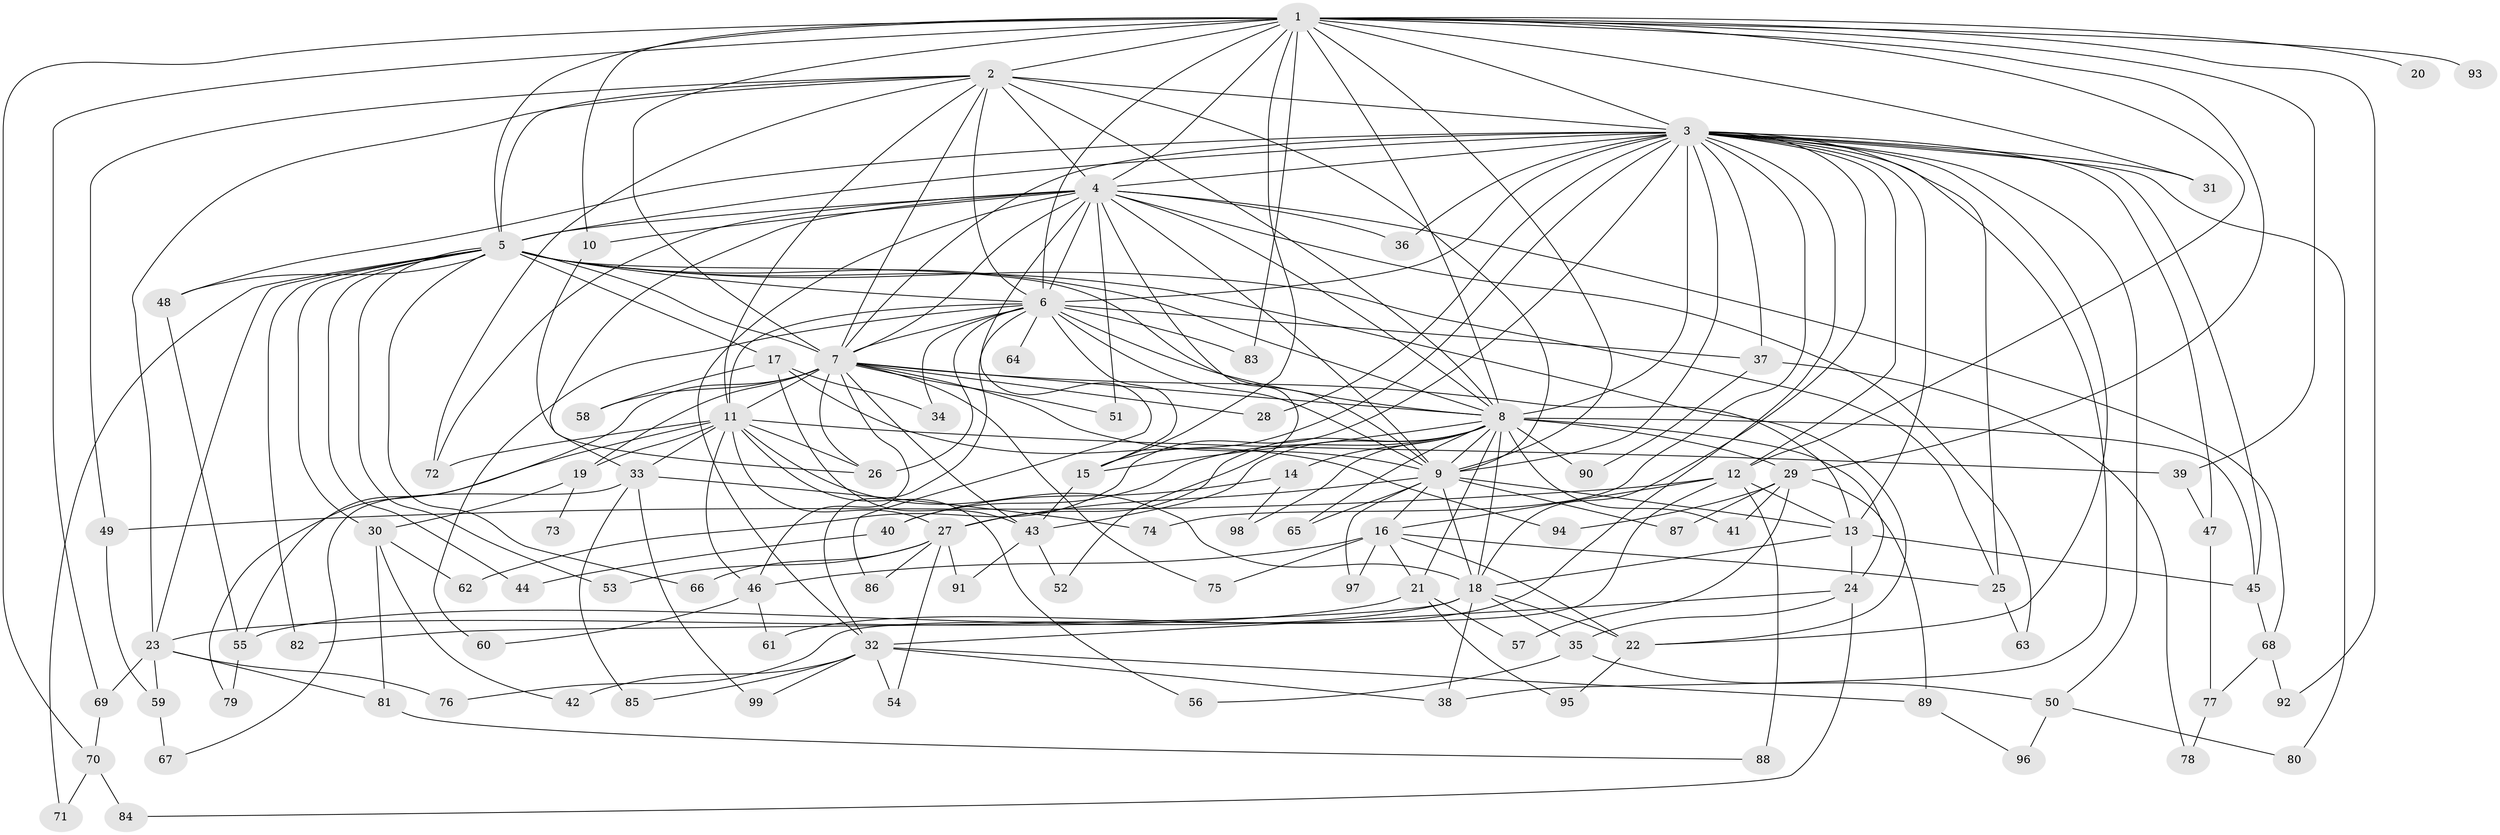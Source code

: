 // original degree distribution, {25: 0.014184397163120567, 14: 0.014184397163120567, 33: 0.0070921985815602835, 16: 0.0070921985815602835, 18: 0.014184397163120567, 20: 0.014184397163120567, 27: 0.0070921985815602835, 3: 0.18439716312056736, 7: 0.014184397163120567, 4: 0.09929078014184398, 2: 0.5106382978723404, 8: 0.0070921985815602835, 6: 0.03546099290780142, 5: 0.06382978723404255, 9: 0.0070921985815602835}
// Generated by graph-tools (version 1.1) at 2025/49/03/04/25 22:49:29]
// undirected, 99 vertices, 233 edges
graph export_dot {
  node [color=gray90,style=filled];
  1;
  2;
  3;
  4;
  5;
  6;
  7;
  8;
  9;
  10;
  11;
  12;
  13;
  14;
  15;
  16;
  17;
  18;
  19;
  20;
  21;
  22;
  23;
  24;
  25;
  26;
  27;
  28;
  29;
  30;
  31;
  32;
  33;
  34;
  35;
  36;
  37;
  38;
  39;
  40;
  41;
  42;
  43;
  44;
  45;
  46;
  47;
  48;
  49;
  50;
  51;
  52;
  53;
  54;
  55;
  56;
  57;
  58;
  59;
  60;
  61;
  62;
  63;
  64;
  65;
  66;
  67;
  68;
  69;
  70;
  71;
  72;
  73;
  74;
  75;
  76;
  77;
  78;
  79;
  80;
  81;
  82;
  83;
  84;
  85;
  86;
  87;
  88;
  89;
  90;
  91;
  92;
  93;
  94;
  95;
  96;
  97;
  98;
  99;
  1 -- 2 [weight=1.0];
  1 -- 3 [weight=1.0];
  1 -- 4 [weight=2.0];
  1 -- 5 [weight=2.0];
  1 -- 6 [weight=1.0];
  1 -- 7 [weight=1.0];
  1 -- 8 [weight=1.0];
  1 -- 9 [weight=1.0];
  1 -- 10 [weight=1.0];
  1 -- 12 [weight=1.0];
  1 -- 15 [weight=1.0];
  1 -- 20 [weight=1.0];
  1 -- 29 [weight=1.0];
  1 -- 31 [weight=1.0];
  1 -- 39 [weight=1.0];
  1 -- 69 [weight=1.0];
  1 -- 70 [weight=1.0];
  1 -- 83 [weight=1.0];
  1 -- 92 [weight=1.0];
  1 -- 93 [weight=1.0];
  2 -- 3 [weight=2.0];
  2 -- 4 [weight=2.0];
  2 -- 5 [weight=1.0];
  2 -- 6 [weight=1.0];
  2 -- 7 [weight=1.0];
  2 -- 8 [weight=1.0];
  2 -- 9 [weight=1.0];
  2 -- 11 [weight=1.0];
  2 -- 23 [weight=1.0];
  2 -- 49 [weight=1.0];
  2 -- 72 [weight=1.0];
  3 -- 4 [weight=2.0];
  3 -- 5 [weight=2.0];
  3 -- 6 [weight=1.0];
  3 -- 7 [weight=2.0];
  3 -- 8 [weight=2.0];
  3 -- 9 [weight=2.0];
  3 -- 12 [weight=1.0];
  3 -- 13 [weight=1.0];
  3 -- 15 [weight=1.0];
  3 -- 18 [weight=1.0];
  3 -- 22 [weight=1.0];
  3 -- 25 [weight=1.0];
  3 -- 28 [weight=1.0];
  3 -- 31 [weight=1.0];
  3 -- 36 [weight=1.0];
  3 -- 37 [weight=1.0];
  3 -- 38 [weight=1.0];
  3 -- 45 [weight=1.0];
  3 -- 47 [weight=1.0];
  3 -- 48 [weight=1.0];
  3 -- 50 [weight=1.0];
  3 -- 61 [weight=1.0];
  3 -- 62 [weight=1.0];
  3 -- 74 [weight=1.0];
  3 -- 80 [weight=1.0];
  4 -- 5 [weight=2.0];
  4 -- 6 [weight=3.0];
  4 -- 7 [weight=2.0];
  4 -- 8 [weight=3.0];
  4 -- 9 [weight=3.0];
  4 -- 10 [weight=1.0];
  4 -- 32 [weight=2.0];
  4 -- 33 [weight=1.0];
  4 -- 36 [weight=1.0];
  4 -- 51 [weight=1.0];
  4 -- 52 [weight=1.0];
  4 -- 63 [weight=1.0];
  4 -- 68 [weight=1.0];
  4 -- 72 [weight=1.0];
  4 -- 86 [weight=1.0];
  5 -- 6 [weight=1.0];
  5 -- 7 [weight=2.0];
  5 -- 8 [weight=1.0];
  5 -- 9 [weight=1.0];
  5 -- 17 [weight=1.0];
  5 -- 22 [weight=1.0];
  5 -- 23 [weight=1.0];
  5 -- 25 [weight=2.0];
  5 -- 30 [weight=1.0];
  5 -- 44 [weight=1.0];
  5 -- 48 [weight=1.0];
  5 -- 53 [weight=1.0];
  5 -- 66 [weight=1.0];
  5 -- 71 [weight=1.0];
  5 -- 82 [weight=1.0];
  6 -- 7 [weight=1.0];
  6 -- 8 [weight=1.0];
  6 -- 9 [weight=1.0];
  6 -- 11 [weight=1.0];
  6 -- 15 [weight=1.0];
  6 -- 26 [weight=1.0];
  6 -- 32 [weight=1.0];
  6 -- 34 [weight=1.0];
  6 -- 37 [weight=1.0];
  6 -- 60 [weight=1.0];
  6 -- 64 [weight=1.0];
  6 -- 83 [weight=1.0];
  7 -- 8 [weight=1.0];
  7 -- 9 [weight=1.0];
  7 -- 11 [weight=1.0];
  7 -- 13 [weight=1.0];
  7 -- 19 [weight=1.0];
  7 -- 26 [weight=1.0];
  7 -- 28 [weight=1.0];
  7 -- 43 [weight=1.0];
  7 -- 46 [weight=1.0];
  7 -- 51 [weight=2.0];
  7 -- 55 [weight=1.0];
  7 -- 58 [weight=1.0];
  7 -- 75 [weight=1.0];
  8 -- 9 [weight=1.0];
  8 -- 14 [weight=1.0];
  8 -- 15 [weight=1.0];
  8 -- 18 [weight=1.0];
  8 -- 21 [weight=1.0];
  8 -- 24 [weight=1.0];
  8 -- 27 [weight=2.0];
  8 -- 29 [weight=1.0];
  8 -- 40 [weight=1.0];
  8 -- 41 [weight=1.0];
  8 -- 43 [weight=1.0];
  8 -- 45 [weight=2.0];
  8 -- 65 [weight=1.0];
  8 -- 90 [weight=1.0];
  8 -- 98 [weight=1.0];
  9 -- 13 [weight=1.0];
  9 -- 16 [weight=1.0];
  9 -- 18 [weight=1.0];
  9 -- 27 [weight=1.0];
  9 -- 65 [weight=1.0];
  9 -- 87 [weight=1.0];
  9 -- 97 [weight=1.0];
  10 -- 26 [weight=1.0];
  11 -- 18 [weight=2.0];
  11 -- 19 [weight=1.0];
  11 -- 26 [weight=1.0];
  11 -- 27 [weight=1.0];
  11 -- 33 [weight=1.0];
  11 -- 39 [weight=1.0];
  11 -- 46 [weight=1.0];
  11 -- 56 [weight=1.0];
  11 -- 72 [weight=1.0];
  11 -- 79 [weight=1.0];
  12 -- 13 [weight=1.0];
  12 -- 16 [weight=1.0];
  12 -- 49 [weight=1.0];
  12 -- 76 [weight=1.0];
  12 -- 88 [weight=1.0];
  13 -- 18 [weight=1.0];
  13 -- 24 [weight=1.0];
  13 -- 45 [weight=1.0];
  14 -- 40 [weight=1.0];
  14 -- 98 [weight=1.0];
  15 -- 43 [weight=1.0];
  16 -- 21 [weight=1.0];
  16 -- 22 [weight=1.0];
  16 -- 25 [weight=1.0];
  16 -- 46 [weight=1.0];
  16 -- 75 [weight=1.0];
  16 -- 97 [weight=1.0];
  17 -- 34 [weight=1.0];
  17 -- 43 [weight=1.0];
  17 -- 58 [weight=1.0];
  17 -- 94 [weight=1.0];
  18 -- 22 [weight=1.0];
  18 -- 35 [weight=1.0];
  18 -- 38 [weight=1.0];
  18 -- 55 [weight=1.0];
  18 -- 82 [weight=1.0];
  19 -- 30 [weight=1.0];
  19 -- 73 [weight=1.0];
  21 -- 23 [weight=1.0];
  21 -- 57 [weight=1.0];
  21 -- 95 [weight=1.0];
  22 -- 95 [weight=1.0];
  23 -- 59 [weight=1.0];
  23 -- 69 [weight=1.0];
  23 -- 76 [weight=1.0];
  23 -- 81 [weight=1.0];
  24 -- 32 [weight=1.0];
  24 -- 35 [weight=1.0];
  24 -- 84 [weight=1.0];
  25 -- 63 [weight=1.0];
  27 -- 53 [weight=1.0];
  27 -- 54 [weight=1.0];
  27 -- 66 [weight=1.0];
  27 -- 86 [weight=1.0];
  27 -- 91 [weight=1.0];
  29 -- 41 [weight=1.0];
  29 -- 57 [weight=1.0];
  29 -- 87 [weight=1.0];
  29 -- 89 [weight=1.0];
  29 -- 94 [weight=1.0];
  30 -- 42 [weight=1.0];
  30 -- 62 [weight=1.0];
  30 -- 81 [weight=1.0];
  32 -- 38 [weight=1.0];
  32 -- 42 [weight=1.0];
  32 -- 54 [weight=1.0];
  32 -- 85 [weight=1.0];
  32 -- 89 [weight=1.0];
  32 -- 99 [weight=1.0];
  33 -- 67 [weight=1.0];
  33 -- 74 [weight=1.0];
  33 -- 85 [weight=1.0];
  33 -- 99 [weight=1.0];
  35 -- 50 [weight=1.0];
  35 -- 56 [weight=1.0];
  37 -- 78 [weight=1.0];
  37 -- 90 [weight=1.0];
  39 -- 47 [weight=1.0];
  40 -- 44 [weight=1.0];
  43 -- 52 [weight=1.0];
  43 -- 91 [weight=1.0];
  45 -- 68 [weight=1.0];
  46 -- 60 [weight=1.0];
  46 -- 61 [weight=1.0];
  47 -- 77 [weight=1.0];
  48 -- 55 [weight=1.0];
  49 -- 59 [weight=1.0];
  50 -- 80 [weight=1.0];
  50 -- 96 [weight=1.0];
  55 -- 79 [weight=1.0];
  59 -- 67 [weight=1.0];
  68 -- 77 [weight=1.0];
  68 -- 92 [weight=1.0];
  69 -- 70 [weight=1.0];
  70 -- 71 [weight=1.0];
  70 -- 84 [weight=1.0];
  77 -- 78 [weight=1.0];
  81 -- 88 [weight=1.0];
  89 -- 96 [weight=1.0];
}
